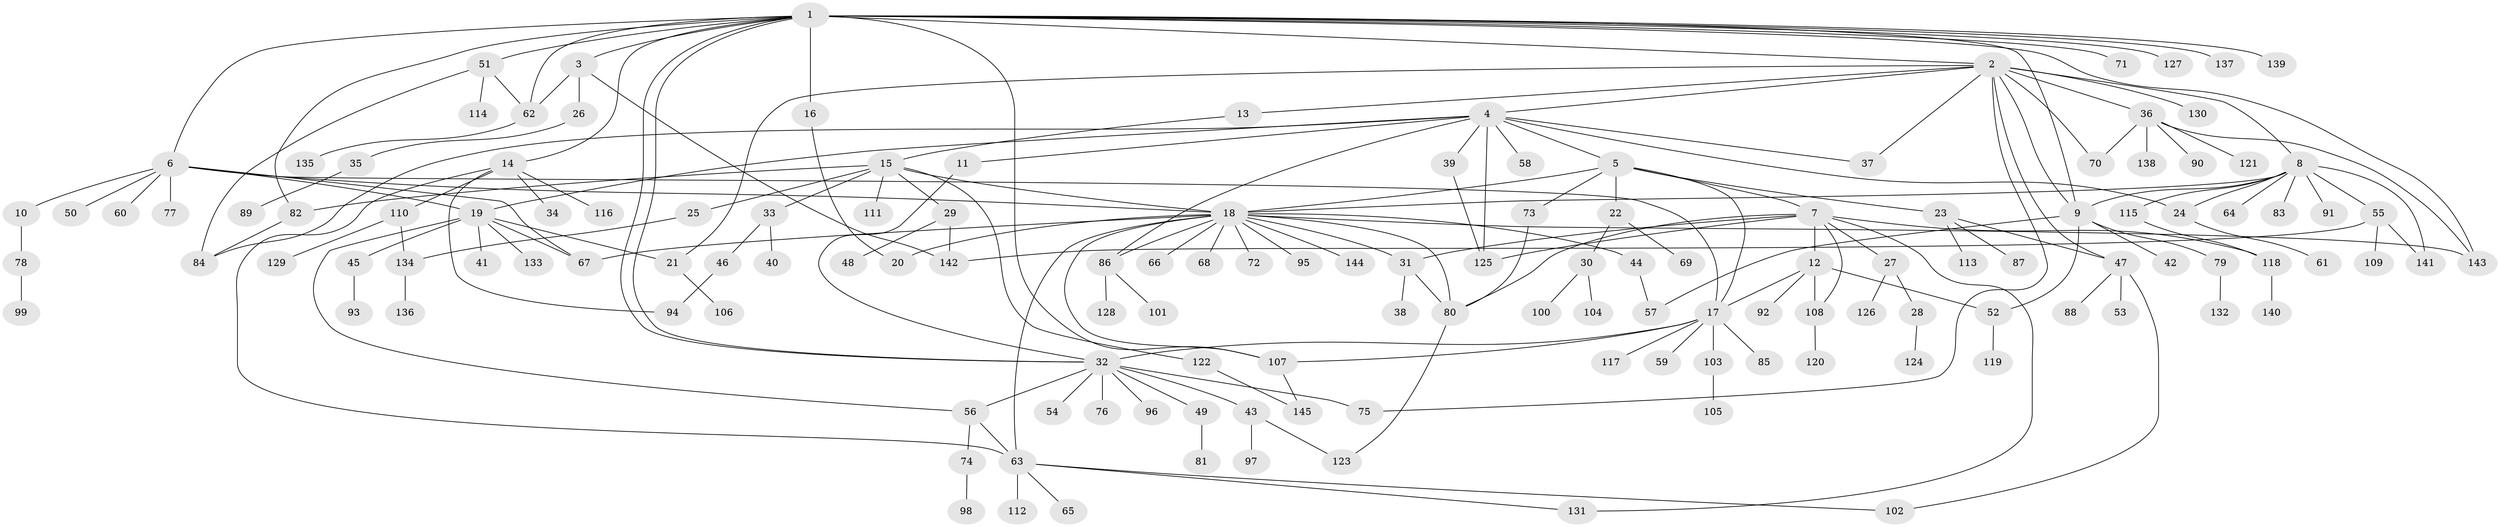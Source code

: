 // Generated by graph-tools (version 1.1) at 2025/14/03/09/25 04:14:25]
// undirected, 145 vertices, 196 edges
graph export_dot {
graph [start="1"]
  node [color=gray90,style=filled];
  1;
  2;
  3;
  4;
  5;
  6;
  7;
  8;
  9;
  10;
  11;
  12;
  13;
  14;
  15;
  16;
  17;
  18;
  19;
  20;
  21;
  22;
  23;
  24;
  25;
  26;
  27;
  28;
  29;
  30;
  31;
  32;
  33;
  34;
  35;
  36;
  37;
  38;
  39;
  40;
  41;
  42;
  43;
  44;
  45;
  46;
  47;
  48;
  49;
  50;
  51;
  52;
  53;
  54;
  55;
  56;
  57;
  58;
  59;
  60;
  61;
  62;
  63;
  64;
  65;
  66;
  67;
  68;
  69;
  70;
  71;
  72;
  73;
  74;
  75;
  76;
  77;
  78;
  79;
  80;
  81;
  82;
  83;
  84;
  85;
  86;
  87;
  88;
  89;
  90;
  91;
  92;
  93;
  94;
  95;
  96;
  97;
  98;
  99;
  100;
  101;
  102;
  103;
  104;
  105;
  106;
  107;
  108;
  109;
  110;
  111;
  112;
  113;
  114;
  115;
  116;
  117;
  118;
  119;
  120;
  121;
  122;
  123;
  124;
  125;
  126;
  127;
  128;
  129;
  130;
  131;
  132;
  133;
  134;
  135;
  136;
  137;
  138;
  139;
  140;
  141;
  142;
  143;
  144;
  145;
  1 -- 2;
  1 -- 3;
  1 -- 6;
  1 -- 9;
  1 -- 14;
  1 -- 16;
  1 -- 32;
  1 -- 32;
  1 -- 51;
  1 -- 62;
  1 -- 71;
  1 -- 82;
  1 -- 107;
  1 -- 127;
  1 -- 137;
  1 -- 139;
  1 -- 143;
  2 -- 4;
  2 -- 8;
  2 -- 9;
  2 -- 13;
  2 -- 21;
  2 -- 36;
  2 -- 37;
  2 -- 47;
  2 -- 70;
  2 -- 75;
  2 -- 130;
  3 -- 26;
  3 -- 62;
  3 -- 142;
  4 -- 5;
  4 -- 11;
  4 -- 19;
  4 -- 24;
  4 -- 37;
  4 -- 39;
  4 -- 58;
  4 -- 84;
  4 -- 86;
  4 -- 125;
  5 -- 7;
  5 -- 17;
  5 -- 18;
  5 -- 22;
  5 -- 23;
  5 -- 73;
  6 -- 10;
  6 -- 17;
  6 -- 18;
  6 -- 19;
  6 -- 50;
  6 -- 60;
  6 -- 67;
  6 -- 77;
  7 -- 12;
  7 -- 27;
  7 -- 31;
  7 -- 80;
  7 -- 108;
  7 -- 118;
  7 -- 125;
  7 -- 131;
  8 -- 9;
  8 -- 18;
  8 -- 24;
  8 -- 55;
  8 -- 64;
  8 -- 83;
  8 -- 91;
  8 -- 115;
  8 -- 141;
  9 -- 42;
  9 -- 52;
  9 -- 57;
  9 -- 79;
  10 -- 78;
  11 -- 32;
  12 -- 17;
  12 -- 52;
  12 -- 92;
  12 -- 108;
  13 -- 15;
  14 -- 34;
  14 -- 63;
  14 -- 94;
  14 -- 110;
  14 -- 116;
  15 -- 18;
  15 -- 25;
  15 -- 29;
  15 -- 33;
  15 -- 82;
  15 -- 111;
  15 -- 122;
  16 -- 20;
  17 -- 32;
  17 -- 59;
  17 -- 85;
  17 -- 103;
  17 -- 107;
  17 -- 117;
  18 -- 20;
  18 -- 31;
  18 -- 44;
  18 -- 63;
  18 -- 66;
  18 -- 67;
  18 -- 68;
  18 -- 72;
  18 -- 80;
  18 -- 86;
  18 -- 95;
  18 -- 107;
  18 -- 143;
  18 -- 144;
  19 -- 21;
  19 -- 41;
  19 -- 45;
  19 -- 56;
  19 -- 67;
  19 -- 133;
  21 -- 106;
  22 -- 30;
  22 -- 69;
  23 -- 47;
  23 -- 87;
  23 -- 113;
  24 -- 61;
  25 -- 134;
  26 -- 35;
  27 -- 28;
  27 -- 126;
  28 -- 124;
  29 -- 48;
  29 -- 142;
  30 -- 100;
  30 -- 104;
  31 -- 38;
  31 -- 80;
  32 -- 43;
  32 -- 49;
  32 -- 54;
  32 -- 56;
  32 -- 75;
  32 -- 76;
  32 -- 96;
  33 -- 40;
  33 -- 46;
  35 -- 89;
  36 -- 70;
  36 -- 90;
  36 -- 121;
  36 -- 138;
  36 -- 143;
  39 -- 125;
  43 -- 97;
  43 -- 123;
  44 -- 57;
  45 -- 93;
  46 -- 94;
  47 -- 53;
  47 -- 88;
  47 -- 102;
  49 -- 81;
  51 -- 62;
  51 -- 84;
  51 -- 114;
  52 -- 119;
  55 -- 109;
  55 -- 141;
  55 -- 142;
  56 -- 63;
  56 -- 74;
  62 -- 135;
  63 -- 65;
  63 -- 102;
  63 -- 112;
  63 -- 131;
  73 -- 80;
  74 -- 98;
  78 -- 99;
  79 -- 132;
  80 -- 123;
  82 -- 84;
  86 -- 101;
  86 -- 128;
  103 -- 105;
  107 -- 145;
  108 -- 120;
  110 -- 129;
  110 -- 134;
  115 -- 118;
  118 -- 140;
  122 -- 145;
  134 -- 136;
}
